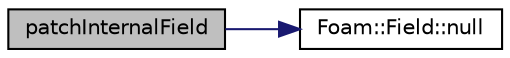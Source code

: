 digraph "patchInternalField"
{
  bgcolor="transparent";
  edge [fontname="Helvetica",fontsize="10",labelfontname="Helvetica",labelfontsize="10"];
  node [fontname="Helvetica",fontsize="10",shape=record];
  rankdir="LR";
  Node1 [label="patchInternalField",height=0.2,width=0.4,color="black", fillcolor="grey75", style="filled", fontcolor="black"];
  Node1 -> Node2 [color="midnightblue",fontsize="10",style="solid",fontname="Helvetica"];
  Node2 [label="Foam::Field::null",height=0.2,width=0.4,color="black",URL="$a00749.html#ae0b3a6fd625bba5be58a9219a6afac42",tooltip="Return a null field. "];
}
